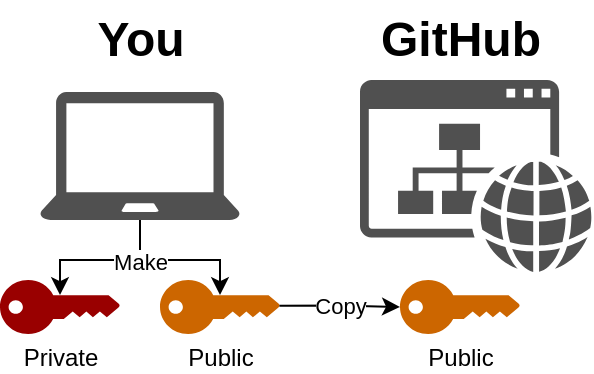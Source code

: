 <mxfile version="24.7.8">
  <diagram name="Page-1" id="NsmOiCnR6_x-mO_H37IG">
    <mxGraphModel dx="377" dy="562" grid="1" gridSize="10" guides="1" tooltips="1" connect="1" arrows="1" fold="1" page="1" pageScale="1" pageWidth="1200" pageHeight="1600" math="0" shadow="0">
      <root>
        <mxCell id="0" />
        <mxCell id="1" parent="0" />
        <mxCell id="fEq-AES6lwRTUxetnoPB-2" value="Public" style="points=[[0,0.5,0],[0.24,0,0],[0.5,0.28,0],[0.995,0.475,0],[0.5,0.72,0],[0.24,1,0]];verticalLabelPosition=bottom;sketch=0;html=1;verticalAlign=top;aspect=fixed;align=center;pointerEvents=1;shape=mxgraph.cisco19.key;fillColor=#CC6600;strokeColor=#990000;strokeWidth=3;spacing=0;" vertex="1" parent="1">
          <mxGeometry x="290" y="200" width="60" height="27" as="geometry" />
        </mxCell>
        <mxCell id="fEq-AES6lwRTUxetnoPB-3" value="Private" style="points=[[0,0.5,0],[0.24,0,0],[0.5,0.28,0],[0.995,0.475,0],[0.5,0.72,0],[0.24,1,0]];verticalLabelPosition=bottom;sketch=0;html=1;verticalAlign=top;aspect=fixed;align=center;pointerEvents=1;shape=mxgraph.cisco19.key;fillColor=#990000;strokeColor=none;spacing=0;" vertex="1" parent="1">
          <mxGeometry x="210" y="200" width="60" height="27" as="geometry" />
        </mxCell>
        <mxCell id="fEq-AES6lwRTUxetnoPB-30" value="" style="sketch=0;pointerEvents=1;shadow=0;dashed=0;html=1;strokeColor=none;fillColor=#505050;labelPosition=center;verticalLabelPosition=bottom;verticalAlign=top;outlineConnect=0;align=center;shape=mxgraph.office.devices.laptop;" vertex="1" parent="1">
          <mxGeometry x="230" y="106" width="100" height="64" as="geometry" />
        </mxCell>
        <mxCell id="fEq-AES6lwRTUxetnoPB-31" value="Public" style="points=[[0,0.5,0],[0.24,0,0],[0.5,0.28,0],[0.995,0.475,0],[0.5,0.72,0],[0.24,1,0]];verticalLabelPosition=bottom;sketch=0;html=1;verticalAlign=top;aspect=fixed;align=center;pointerEvents=1;shape=mxgraph.cisco19.key;fillColor=#CC6600;strokeColor=#990000;strokeWidth=3;spacing=0;" vertex="1" parent="1">
          <mxGeometry x="410" y="200" width="60" height="27" as="geometry" />
        </mxCell>
        <mxCell id="fEq-AES6lwRTUxetnoPB-32" style="edgeStyle=orthogonalEdgeStyle;rounded=0;orthogonalLoop=1;jettySize=auto;html=1;sourcePerimeterSpacing=0;targetPerimeterSpacing=0;fontSize=11;exitX=0.995;exitY=0.475;exitDx=0;exitDy=0;exitPerimeter=0;entryX=0;entryY=0.5;entryDx=0;entryDy=0;entryPerimeter=0;" edge="1" parent="1" source="fEq-AES6lwRTUxetnoPB-2" target="fEq-AES6lwRTUxetnoPB-31">
          <mxGeometry relative="1" as="geometry">
            <mxPoint x="360" y="211" as="sourcePoint" />
            <mxPoint x="430" y="211" as="targetPoint" />
          </mxGeometry>
        </mxCell>
        <mxCell id="fEq-AES6lwRTUxetnoPB-33" value="Copy" style="edgeLabel;html=1;align=center;verticalAlign=middle;resizable=0;points=[];spacingLeft=0;spacing=0;textShadow=0;labelBorderColor=none;" vertex="1" connectable="0" parent="fEq-AES6lwRTUxetnoPB-32">
          <mxGeometry relative="1" as="geometry">
            <mxPoint as="offset" />
          </mxGeometry>
        </mxCell>
        <mxCell id="fEq-AES6lwRTUxetnoPB-34" value="You" style="text;strokeColor=none;fillColor=none;html=1;fontSize=24;fontStyle=1;verticalAlign=middle;align=center;" vertex="1" parent="1">
          <mxGeometry x="240" y="60" width="80" height="40" as="geometry" />
        </mxCell>
        <mxCell id="fEq-AES6lwRTUxetnoPB-35" value="GitHub" style="text;strokeColor=none;fillColor=none;html=1;fontSize=24;fontStyle=1;verticalAlign=middle;align=center;" vertex="1" parent="1">
          <mxGeometry x="390" y="60" width="100" height="40" as="geometry" />
        </mxCell>
        <mxCell id="fEq-AES6lwRTUxetnoPB-36" value="" style="sketch=0;pointerEvents=1;shadow=0;dashed=0;html=1;strokeColor=none;fillColor=#505050;labelPosition=center;verticalLabelPosition=bottom;verticalAlign=top;outlineConnect=0;align=center;shape=mxgraph.office.concepts.website;" vertex="1" parent="1">
          <mxGeometry x="390" y="100" width="116" height="96" as="geometry" />
        </mxCell>
        <mxCell id="fEq-AES6lwRTUxetnoPB-37" style="edgeStyle=orthogonalEdgeStyle;rounded=0;orthogonalLoop=1;jettySize=auto;html=1;entryX=0.5;entryY=0.28;entryDx=0;entryDy=0;entryPerimeter=0;" edge="1" parent="1" source="fEq-AES6lwRTUxetnoPB-30" target="fEq-AES6lwRTUxetnoPB-3">
          <mxGeometry relative="1" as="geometry">
            <mxPoint x="240" y="200" as="targetPoint" />
          </mxGeometry>
        </mxCell>
        <mxCell id="fEq-AES6lwRTUxetnoPB-38" style="edgeStyle=orthogonalEdgeStyle;rounded=0;orthogonalLoop=1;jettySize=auto;html=1;entryX=0.5;entryY=0.28;entryDx=0;entryDy=0;entryPerimeter=0;" edge="1" parent="1" source="fEq-AES6lwRTUxetnoPB-30" target="fEq-AES6lwRTUxetnoPB-2">
          <mxGeometry relative="1" as="geometry">
            <mxPoint x="350" y="170" as="targetPoint" />
          </mxGeometry>
        </mxCell>
        <mxCell id="fEq-AES6lwRTUxetnoPB-39" value="Make" style="edgeLabel;html=1;align=center;verticalAlign=middle;resizable=0;points=[];spacing=0;" vertex="1" connectable="0" parent="fEq-AES6lwRTUxetnoPB-38">
          <mxGeometry x="-0.737" relative="1" as="geometry">
            <mxPoint y="11" as="offset" />
          </mxGeometry>
        </mxCell>
      </root>
    </mxGraphModel>
  </diagram>
</mxfile>
